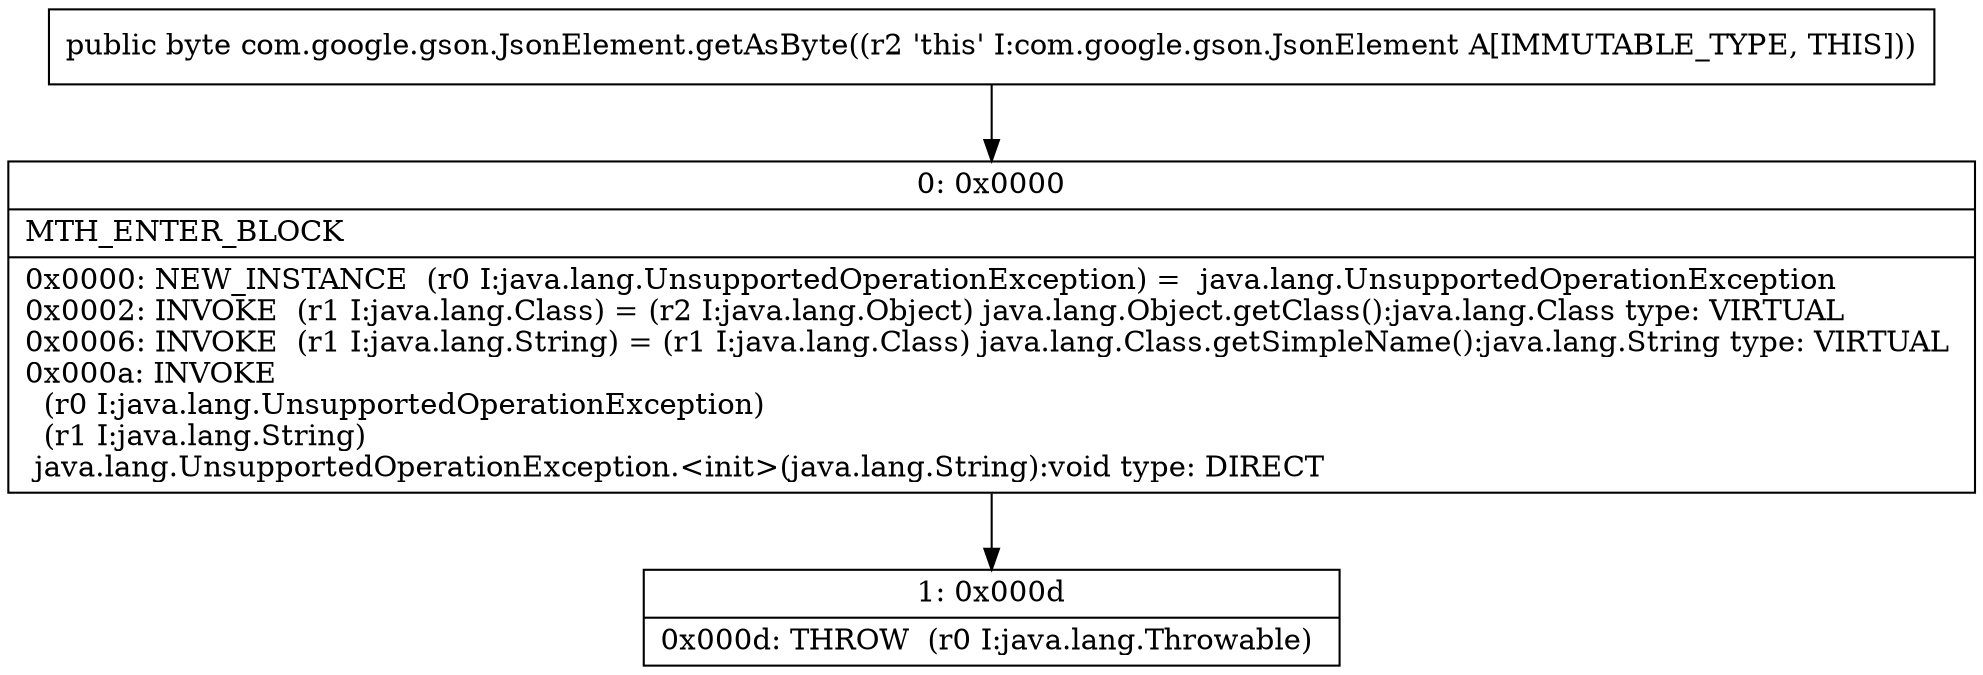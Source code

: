 digraph "CFG forcom.google.gson.JsonElement.getAsByte()B" {
Node_0 [shape=record,label="{0\:\ 0x0000|MTH_ENTER_BLOCK\l|0x0000: NEW_INSTANCE  (r0 I:java.lang.UnsupportedOperationException) =  java.lang.UnsupportedOperationException \l0x0002: INVOKE  (r1 I:java.lang.Class) = (r2 I:java.lang.Object) java.lang.Object.getClass():java.lang.Class type: VIRTUAL \l0x0006: INVOKE  (r1 I:java.lang.String) = (r1 I:java.lang.Class) java.lang.Class.getSimpleName():java.lang.String type: VIRTUAL \l0x000a: INVOKE  \l  (r0 I:java.lang.UnsupportedOperationException)\l  (r1 I:java.lang.String)\l java.lang.UnsupportedOperationException.\<init\>(java.lang.String):void type: DIRECT \l}"];
Node_1 [shape=record,label="{1\:\ 0x000d|0x000d: THROW  (r0 I:java.lang.Throwable) \l}"];
MethodNode[shape=record,label="{public byte com.google.gson.JsonElement.getAsByte((r2 'this' I:com.google.gson.JsonElement A[IMMUTABLE_TYPE, THIS])) }"];
MethodNode -> Node_0;
Node_0 -> Node_1;
}

